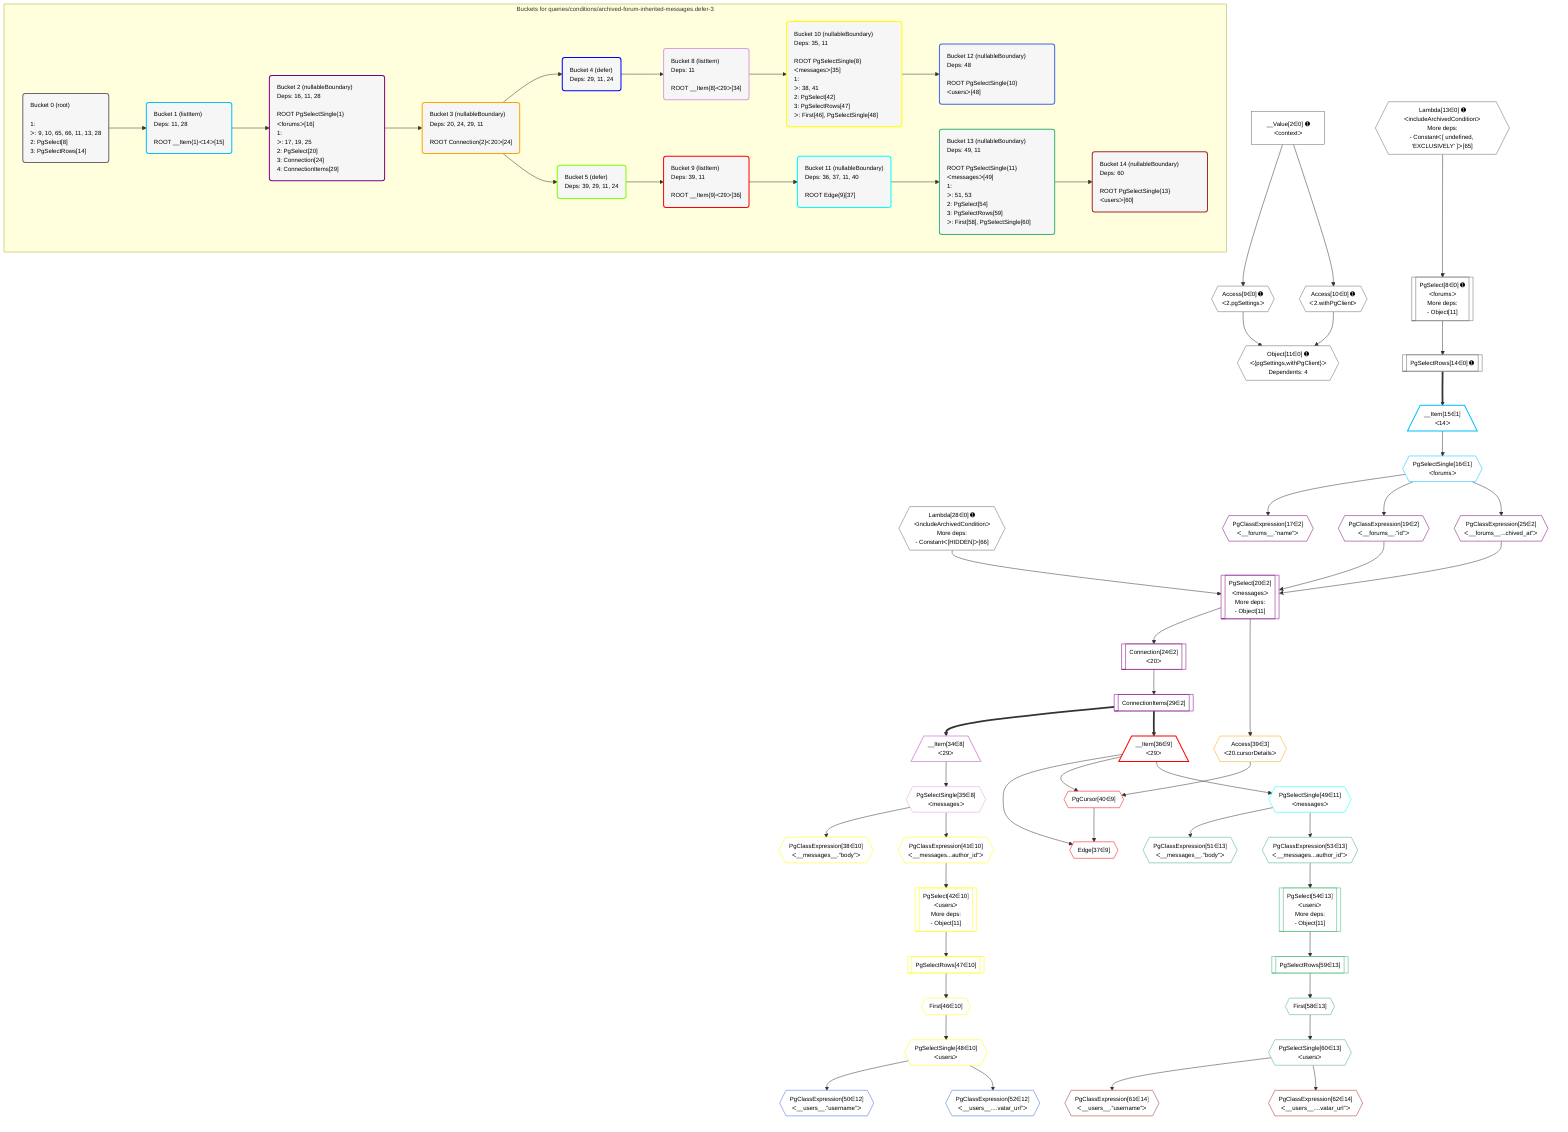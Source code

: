 %%{init: {'themeVariables': { 'fontSize': '12px'}}}%%
graph TD
    classDef path fill:#eee,stroke:#000,color:#000
    classDef plan fill:#fff,stroke-width:1px,color:#000
    classDef itemplan fill:#fff,stroke-width:2px,color:#000
    classDef unbatchedplan fill:#dff,stroke-width:1px,color:#000
    classDef sideeffectplan fill:#fcc,stroke-width:2px,color:#000
    classDef bucket fill:#f6f6f6,color:#000,stroke-width:2px,text-align:left

    subgraph "Buckets for queries/conditions/archived-forum-inherited-messages.defer-3"
    Bucket0("Bucket 0 (root)<br /><br />1: <br />ᐳ: 9, 10, 65, 66, 11, 13, 28<br />2: PgSelect[8]<br />3: PgSelectRows[14]"):::bucket
    Bucket1("Bucket 1 (listItem)<br />Deps: 11, 28<br /><br />ROOT __Item{1}ᐸ14ᐳ[15]"):::bucket
    Bucket2("Bucket 2 (nullableBoundary)<br />Deps: 16, 11, 28<br /><br />ROOT PgSelectSingle{1}ᐸforumsᐳ[16]<br />1: <br />ᐳ: 17, 19, 25<br />2: PgSelect[20]<br />3: Connection[24]<br />4: ConnectionItems[29]"):::bucket
    Bucket3("Bucket 3 (nullableBoundary)<br />Deps: 20, 24, 29, 11<br /><br />ROOT Connection{2}ᐸ20ᐳ[24]"):::bucket
    Bucket4("Bucket 4 (defer)<br />Deps: 29, 11, 24"):::bucket
    Bucket5("Bucket 5 (defer)<br />Deps: 39, 29, 11, 24"):::bucket
    Bucket8("Bucket 8 (listItem)<br />Deps: 11<br /><br />ROOT __Item{8}ᐸ29ᐳ[34]"):::bucket
    Bucket9("Bucket 9 (listItem)<br />Deps: 39, 11<br /><br />ROOT __Item{9}ᐸ29ᐳ[36]"):::bucket
    Bucket10("Bucket 10 (nullableBoundary)<br />Deps: 35, 11<br /><br />ROOT PgSelectSingle{8}ᐸmessagesᐳ[35]<br />1: <br />ᐳ: 38, 41<br />2: PgSelect[42]<br />3: PgSelectRows[47]<br />ᐳ: First[46], PgSelectSingle[48]"):::bucket
    Bucket11("Bucket 11 (nullableBoundary)<br />Deps: 36, 37, 11, 40<br /><br />ROOT Edge{9}[37]"):::bucket
    Bucket12("Bucket 12 (nullableBoundary)<br />Deps: 48<br /><br />ROOT PgSelectSingle{10}ᐸusersᐳ[48]"):::bucket
    Bucket13("Bucket 13 (nullableBoundary)<br />Deps: 49, 11<br /><br />ROOT PgSelectSingle{11}ᐸmessagesᐳ[49]<br />1: <br />ᐳ: 51, 53<br />2: PgSelect[54]<br />3: PgSelectRows[59]<br />ᐳ: First[58], PgSelectSingle[60]"):::bucket
    Bucket14("Bucket 14 (nullableBoundary)<br />Deps: 60<br /><br />ROOT PgSelectSingle{13}ᐸusersᐳ[60]"):::bucket
    end
    Bucket0 --> Bucket1
    Bucket1 --> Bucket2
    Bucket2 --> Bucket3
    Bucket3 --> Bucket4 & Bucket5
    Bucket4 --> Bucket8
    Bucket5 --> Bucket9
    Bucket8 --> Bucket10
    Bucket9 --> Bucket11
    Bucket10 --> Bucket12
    Bucket11 --> Bucket13
    Bucket13 --> Bucket14

    %% plan dependencies
    PgSelect8[["PgSelect[8∈0] ➊<br />ᐸforumsᐳ<br />More deps:<br />- Object[11]"]]:::plan
    Lambda13{{"Lambda[13∈0] ➊<br />ᐸincludeArchivedConditionᐳ<br />More deps:<br />- Constantᐸ[ undefined, 'EXCLUSIVELY' ]ᐳ[65]"}}:::plan
    Lambda13 --> PgSelect8
    Object11{{"Object[11∈0] ➊<br />ᐸ{pgSettings,withPgClient}ᐳ<br />Dependents: 4"}}:::plan
    Access9{{"Access[9∈0] ➊<br />ᐸ2.pgSettingsᐳ"}}:::plan
    Access10{{"Access[10∈0] ➊<br />ᐸ2.withPgClientᐳ"}}:::plan
    Access9 & Access10 --> Object11
    __Value2["__Value[2∈0] ➊<br />ᐸcontextᐳ"]:::plan
    __Value2 --> Access9
    __Value2 --> Access10
    PgSelectRows14[["PgSelectRows[14∈0] ➊"]]:::plan
    PgSelect8 --> PgSelectRows14
    Lambda28{{"Lambda[28∈0] ➊<br />ᐸincludeArchivedConditionᐳ<br />More deps:<br />- Constantᐸ[HIDDEN]ᐳ[66]"}}:::plan
    __Item15[/"__Item[15∈1]<br />ᐸ14ᐳ"\]:::itemplan
    PgSelectRows14 ==> __Item15
    PgSelectSingle16{{"PgSelectSingle[16∈1]<br />ᐸforumsᐳ"}}:::plan
    __Item15 --> PgSelectSingle16
    PgSelect20[["PgSelect[20∈2]<br />ᐸmessagesᐳ<br />More deps:<br />- Object[11]"]]:::plan
    PgClassExpression19{{"PgClassExpression[19∈2]<br />ᐸ__forums__.”id”ᐳ"}}:::plan
    PgClassExpression25{{"PgClassExpression[25∈2]<br />ᐸ__forums__...chived_at”ᐳ"}}:::plan
    PgClassExpression19 & PgClassExpression25 & Lambda28 --> PgSelect20
    PgClassExpression17{{"PgClassExpression[17∈2]<br />ᐸ__forums__.”name”ᐳ"}}:::plan
    PgSelectSingle16 --> PgClassExpression17
    PgSelectSingle16 --> PgClassExpression19
    Connection24[["Connection[24∈2]<br />ᐸ20ᐳ"]]:::plan
    PgSelect20 --> Connection24
    PgSelectSingle16 --> PgClassExpression25
    ConnectionItems29[["ConnectionItems[29∈2]"]]:::plan
    Connection24 --> ConnectionItems29
    Access39{{"Access[39∈3]<br />ᐸ20.cursorDetailsᐳ"}}:::plan
    PgSelect20 --> Access39
    __Item34[/"__Item[34∈8]<br />ᐸ29ᐳ"\]:::itemplan
    ConnectionItems29 ==> __Item34
    PgSelectSingle35{{"PgSelectSingle[35∈8]<br />ᐸmessagesᐳ"}}:::plan
    __Item34 --> PgSelectSingle35
    Edge37{{"Edge[37∈9]"}}:::plan
    __Item36[/"__Item[36∈9]<br />ᐸ29ᐳ"\]:::itemplan
    PgCursor40{{"PgCursor[40∈9]"}}:::plan
    __Item36 & PgCursor40 --> Edge37
    __Item36 & Access39 --> PgCursor40
    ConnectionItems29 ==> __Item36
    PgSelect42[["PgSelect[42∈10]<br />ᐸusersᐳ<br />More deps:<br />- Object[11]"]]:::plan
    PgClassExpression41{{"PgClassExpression[41∈10]<br />ᐸ__messages...author_id”ᐳ"}}:::plan
    PgClassExpression41 --> PgSelect42
    PgClassExpression38{{"PgClassExpression[38∈10]<br />ᐸ__messages__.”body”ᐳ"}}:::plan
    PgSelectSingle35 --> PgClassExpression38
    PgSelectSingle35 --> PgClassExpression41
    First46{{"First[46∈10]"}}:::plan
    PgSelectRows47[["PgSelectRows[47∈10]"]]:::plan
    PgSelectRows47 --> First46
    PgSelect42 --> PgSelectRows47
    PgSelectSingle48{{"PgSelectSingle[48∈10]<br />ᐸusersᐳ"}}:::plan
    First46 --> PgSelectSingle48
    PgSelectSingle49{{"PgSelectSingle[49∈11]<br />ᐸmessagesᐳ"}}:::plan
    __Item36 --> PgSelectSingle49
    PgClassExpression50{{"PgClassExpression[50∈12]<br />ᐸ__users__.”username”ᐳ"}}:::plan
    PgSelectSingle48 --> PgClassExpression50
    PgClassExpression52{{"PgClassExpression[52∈12]<br />ᐸ__users__....vatar_url”ᐳ"}}:::plan
    PgSelectSingle48 --> PgClassExpression52
    PgSelect54[["PgSelect[54∈13]<br />ᐸusersᐳ<br />More deps:<br />- Object[11]"]]:::plan
    PgClassExpression53{{"PgClassExpression[53∈13]<br />ᐸ__messages...author_id”ᐳ"}}:::plan
    PgClassExpression53 --> PgSelect54
    PgClassExpression51{{"PgClassExpression[51∈13]<br />ᐸ__messages__.”body”ᐳ"}}:::plan
    PgSelectSingle49 --> PgClassExpression51
    PgSelectSingle49 --> PgClassExpression53
    First58{{"First[58∈13]"}}:::plan
    PgSelectRows59[["PgSelectRows[59∈13]"]]:::plan
    PgSelectRows59 --> First58
    PgSelect54 --> PgSelectRows59
    PgSelectSingle60{{"PgSelectSingle[60∈13]<br />ᐸusersᐳ"}}:::plan
    First58 --> PgSelectSingle60
    PgClassExpression61{{"PgClassExpression[61∈14]<br />ᐸ__users__.”username”ᐳ"}}:::plan
    PgSelectSingle60 --> PgClassExpression61
    PgClassExpression62{{"PgClassExpression[62∈14]<br />ᐸ__users__....vatar_url”ᐳ"}}:::plan
    PgSelectSingle60 --> PgClassExpression62

    %% define steps
    classDef bucket0 stroke:#696969
    class Bucket0,__Value2,PgSelect8,Access9,Access10,Object11,Lambda13,PgSelectRows14,Lambda28 bucket0
    classDef bucket1 stroke:#00bfff
    class Bucket1,__Item15,PgSelectSingle16 bucket1
    classDef bucket2 stroke:#7f007f
    class Bucket2,PgClassExpression17,PgClassExpression19,PgSelect20,Connection24,PgClassExpression25,ConnectionItems29 bucket2
    classDef bucket3 stroke:#ffa500
    class Bucket3,Access39 bucket3
    classDef bucket4 stroke:#0000ff
    class Bucket4 bucket4
    classDef bucket5 stroke:#7fff00
    class Bucket5 bucket5
    classDef bucket8 stroke:#dda0dd
    class Bucket8,__Item34,PgSelectSingle35 bucket8
    classDef bucket9 stroke:#ff0000
    class Bucket9,__Item36,Edge37,PgCursor40 bucket9
    classDef bucket10 stroke:#ffff00
    class Bucket10,PgClassExpression38,PgClassExpression41,PgSelect42,First46,PgSelectRows47,PgSelectSingle48 bucket10
    classDef bucket11 stroke:#00ffff
    class Bucket11,PgSelectSingle49 bucket11
    classDef bucket12 stroke:#4169e1
    class Bucket12,PgClassExpression50,PgClassExpression52 bucket12
    classDef bucket13 stroke:#3cb371
    class Bucket13,PgClassExpression51,PgClassExpression53,PgSelect54,First58,PgSelectRows59,PgSelectSingle60 bucket13
    classDef bucket14 stroke:#a52a2a
    class Bucket14,PgClassExpression61,PgClassExpression62 bucket14